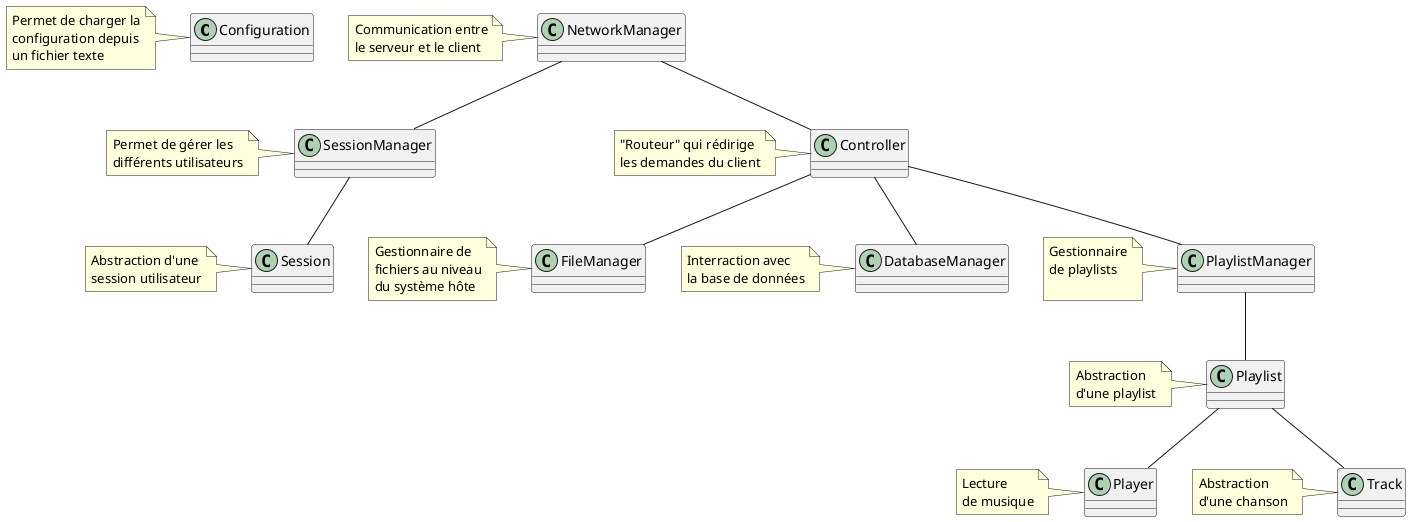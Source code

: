 @startuml

skinparam classAttributeIconSize 0

class Configuration

class NetworkManager

class SessionManager

class Session

class Controller

class FileManager

class DatabaseManager

class PlaylistManager

class Playlist

class Player

class Track

NetworkManager -- Controller

NetworkManager -- SessionManager

SessionManager -- Session

Controller -- FileManager
Controller -- DatabaseManager
Controller -- PlaylistManager

PlaylistManager -- Playlist

Playlist -- Player
Playlist -- Track

note left of Configuration
    Permet de charger la
    configuration depuis
    un fichier texte
endnote

note left of NetworkManager
    Communication entre
    le serveur et le client
endnote

note left of SessionManager
    Permet de gérer les
    différents utilisateurs
endnote

note left of Session
    Abstraction d'une
    session utilisateur
endnote

note left of Controller
    "Routeur" qui rédirige
    les demandes du client
endnote

note left of FileManager
    Gestionnaire de
    fichiers au niveau
    du système hôte
endnote

note left of DatabaseManager
    Interraction avec
    la base de données
endnote

note left of PlaylistManager
    Gestionnaire
    de playlists

endnote

note left of Playlist
    Abstraction
    d'une playlist
endnote

note left of Player
    Lecture
    de musique
endnote

note left of Track
    Abstraction
    d'une chanson
endnote

@enduml
